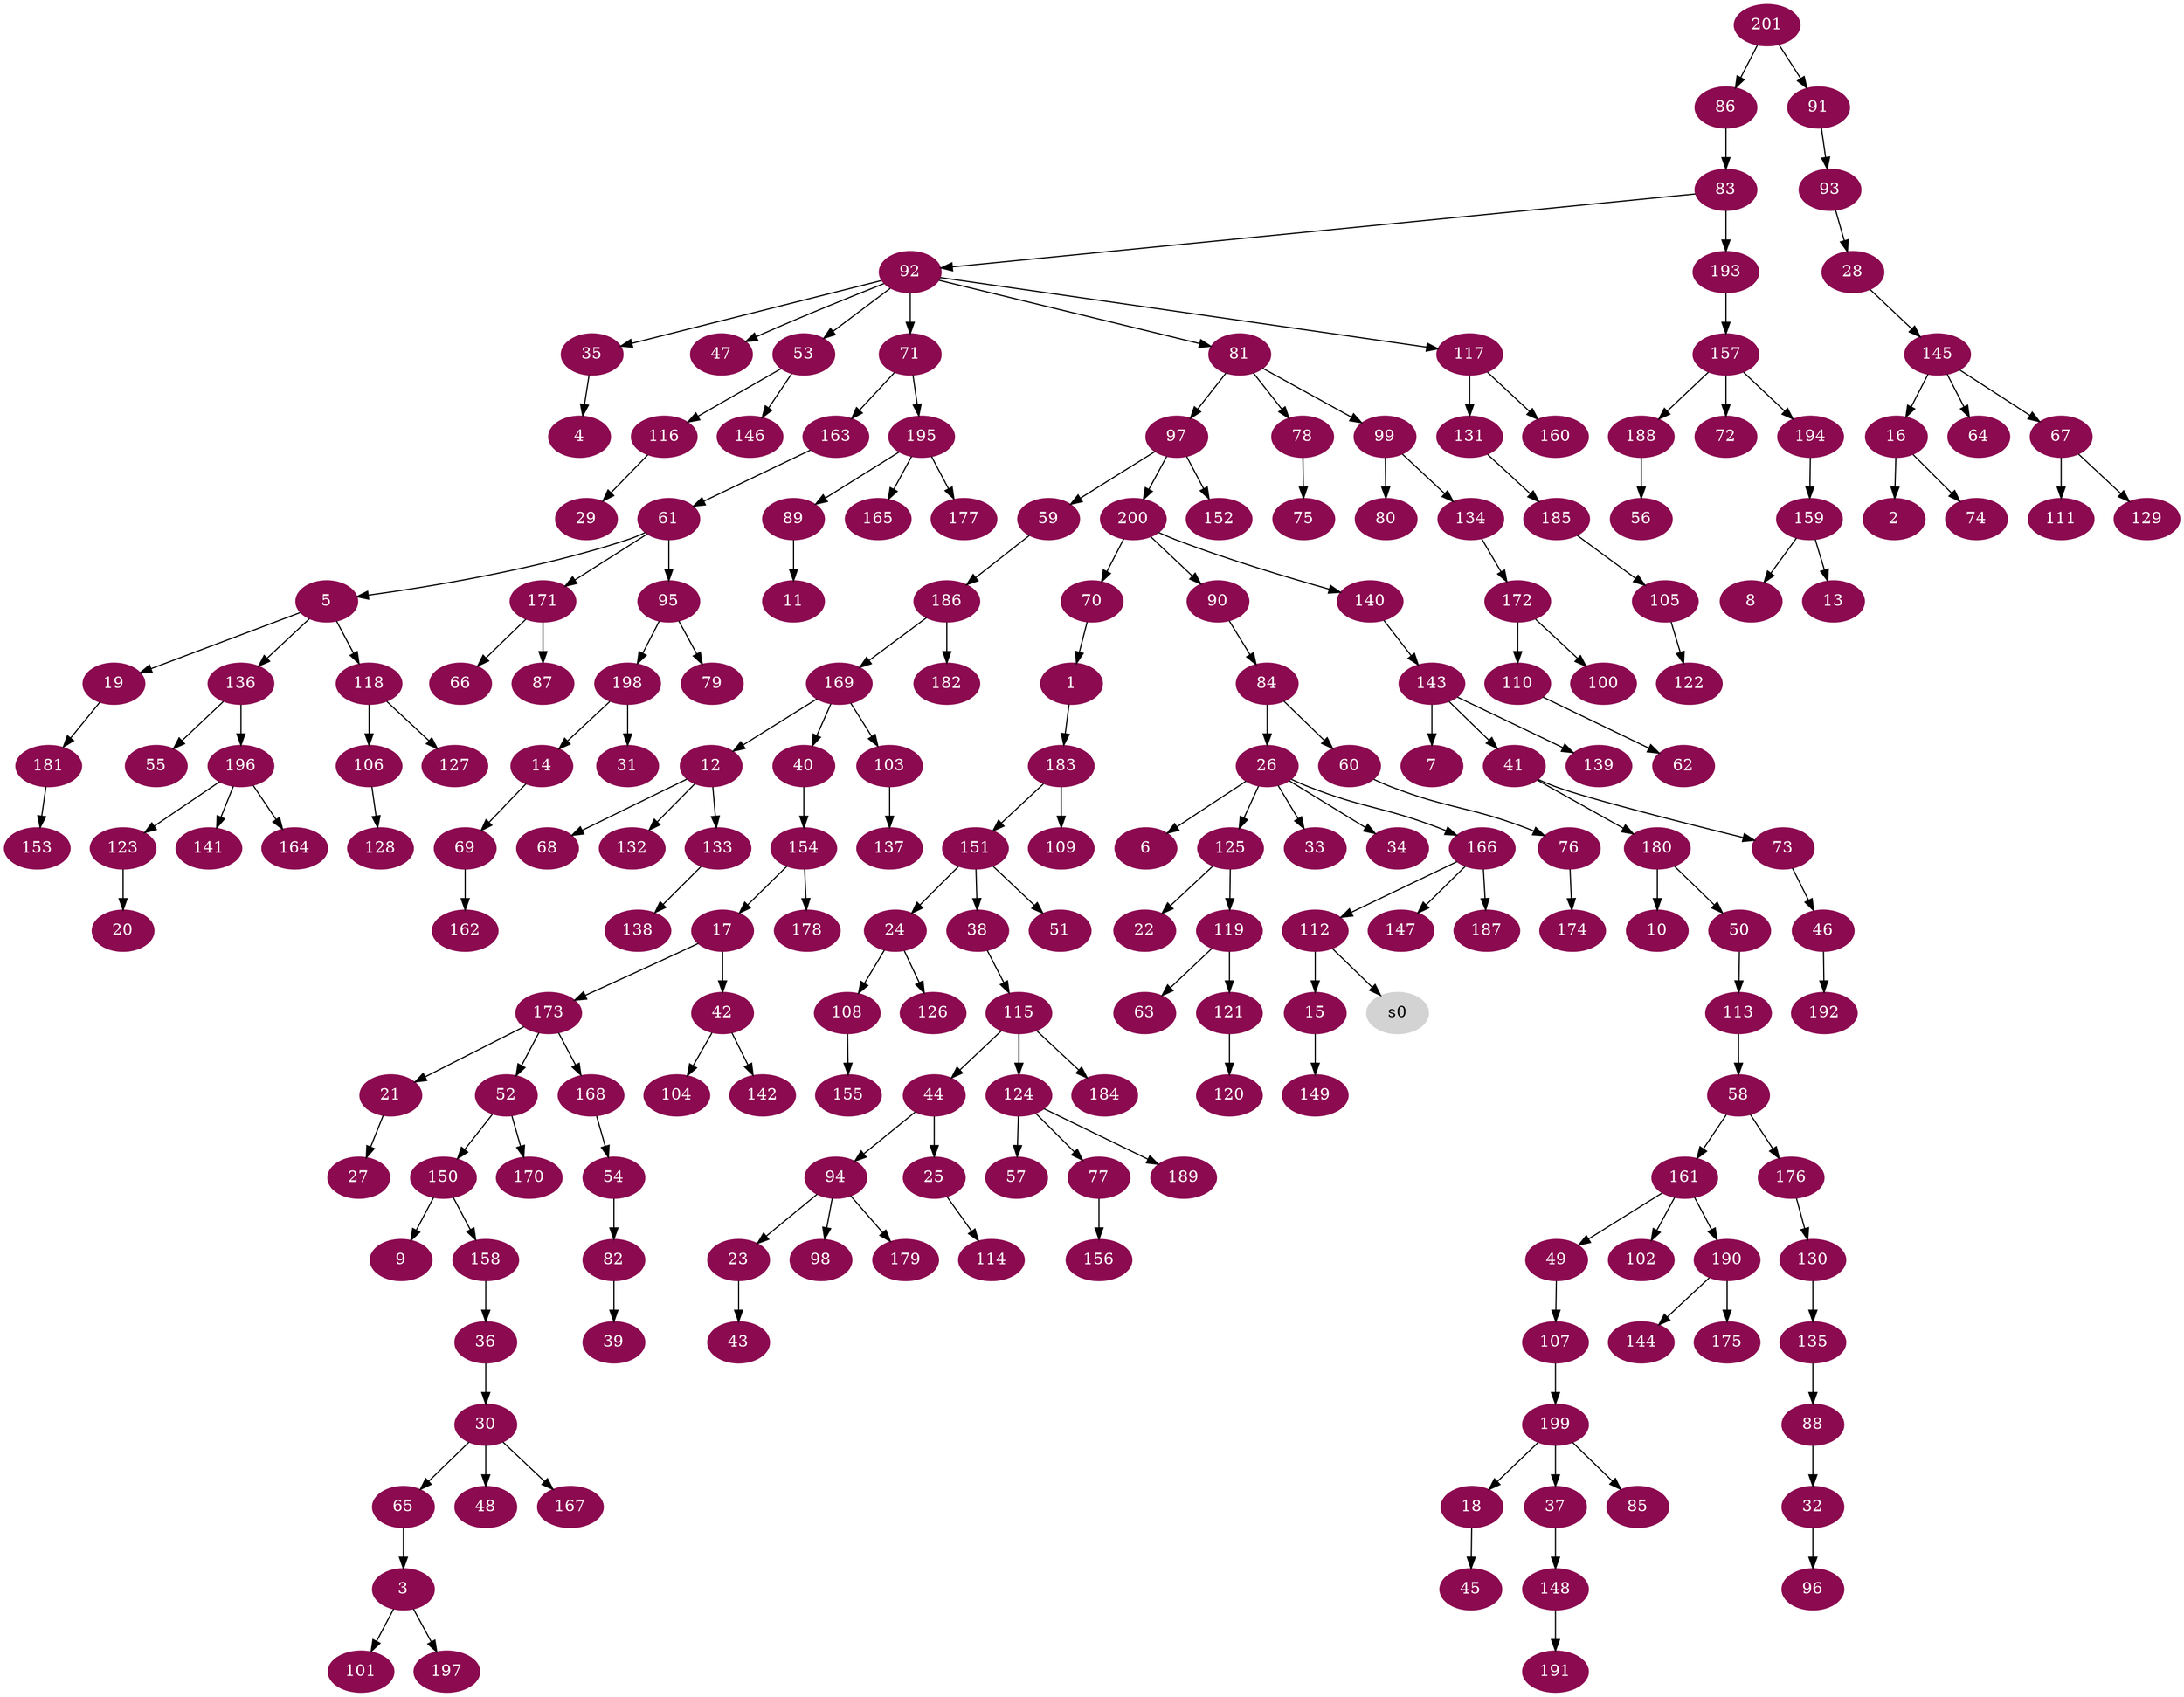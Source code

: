 digraph G {
node [color=deeppink4, style=filled, fontcolor=white];
70 -> 1;
16 -> 2;
65 -> 3;
35 -> 4;
61 -> 5;
26 -> 6;
143 -> 7;
159 -> 8;
150 -> 9;
180 -> 10;
89 -> 11;
169 -> 12;
159 -> 13;
198 -> 14;
112 -> 15;
145 -> 16;
154 -> 17;
199 -> 18;
5 -> 19;
123 -> 20;
173 -> 21;
125 -> 22;
94 -> 23;
151 -> 24;
44 -> 25;
84 -> 26;
21 -> 27;
93 -> 28;
116 -> 29;
36 -> 30;
198 -> 31;
88 -> 32;
26 -> 33;
26 -> 34;
92 -> 35;
158 -> 36;
199 -> 37;
151 -> 38;
82 -> 39;
169 -> 40;
143 -> 41;
17 -> 42;
23 -> 43;
115 -> 44;
18 -> 45;
73 -> 46;
92 -> 47;
30 -> 48;
161 -> 49;
180 -> 50;
151 -> 51;
173 -> 52;
92 -> 53;
168 -> 54;
136 -> 55;
188 -> 56;
124 -> 57;
113 -> 58;
97 -> 59;
84 -> 60;
163 -> 61;
110 -> 62;
119 -> 63;
145 -> 64;
30 -> 65;
171 -> 66;
145 -> 67;
12 -> 68;
14 -> 69;
200 -> 70;
92 -> 71;
157 -> 72;
41 -> 73;
16 -> 74;
78 -> 75;
60 -> 76;
124 -> 77;
81 -> 78;
95 -> 79;
99 -> 80;
92 -> 81;
54 -> 82;
86 -> 83;
90 -> 84;
199 -> 85;
201 -> 86;
171 -> 87;
135 -> 88;
195 -> 89;
200 -> 90;
201 -> 91;
83 -> 92;
91 -> 93;
44 -> 94;
61 -> 95;
32 -> 96;
81 -> 97;
94 -> 98;
81 -> 99;
172 -> 100;
3 -> 101;
161 -> 102;
169 -> 103;
42 -> 104;
185 -> 105;
118 -> 106;
49 -> 107;
24 -> 108;
183 -> 109;
172 -> 110;
67 -> 111;
166 -> 112;
50 -> 113;
25 -> 114;
38 -> 115;
53 -> 116;
92 -> 117;
5 -> 118;
125 -> 119;
121 -> 120;
119 -> 121;
105 -> 122;
196 -> 123;
115 -> 124;
26 -> 125;
24 -> 126;
118 -> 127;
106 -> 128;
67 -> 129;
176 -> 130;
117 -> 131;
12 -> 132;
12 -> 133;
99 -> 134;
130 -> 135;
5 -> 136;
103 -> 137;
133 -> 138;
143 -> 139;
200 -> 140;
196 -> 141;
42 -> 142;
140 -> 143;
190 -> 144;
28 -> 145;
53 -> 146;
166 -> 147;
37 -> 148;
15 -> 149;
52 -> 150;
183 -> 151;
97 -> 152;
181 -> 153;
40 -> 154;
108 -> 155;
77 -> 156;
193 -> 157;
150 -> 158;
194 -> 159;
117 -> 160;
58 -> 161;
69 -> 162;
71 -> 163;
196 -> 164;
195 -> 165;
26 -> 166;
30 -> 167;
173 -> 168;
186 -> 169;
52 -> 170;
61 -> 171;
134 -> 172;
17 -> 173;
76 -> 174;
190 -> 175;
58 -> 176;
195 -> 177;
154 -> 178;
94 -> 179;
41 -> 180;
19 -> 181;
186 -> 182;
1 -> 183;
115 -> 184;
131 -> 185;
59 -> 186;
166 -> 187;
157 -> 188;
124 -> 189;
161 -> 190;
148 -> 191;
46 -> 192;
83 -> 193;
157 -> 194;
71 -> 195;
136 -> 196;
3 -> 197;
95 -> 198;
107 -> 199;
97 -> 200;
node [color=lightgrey, style=filled, fontcolor=black];
112 -> s0;
}
